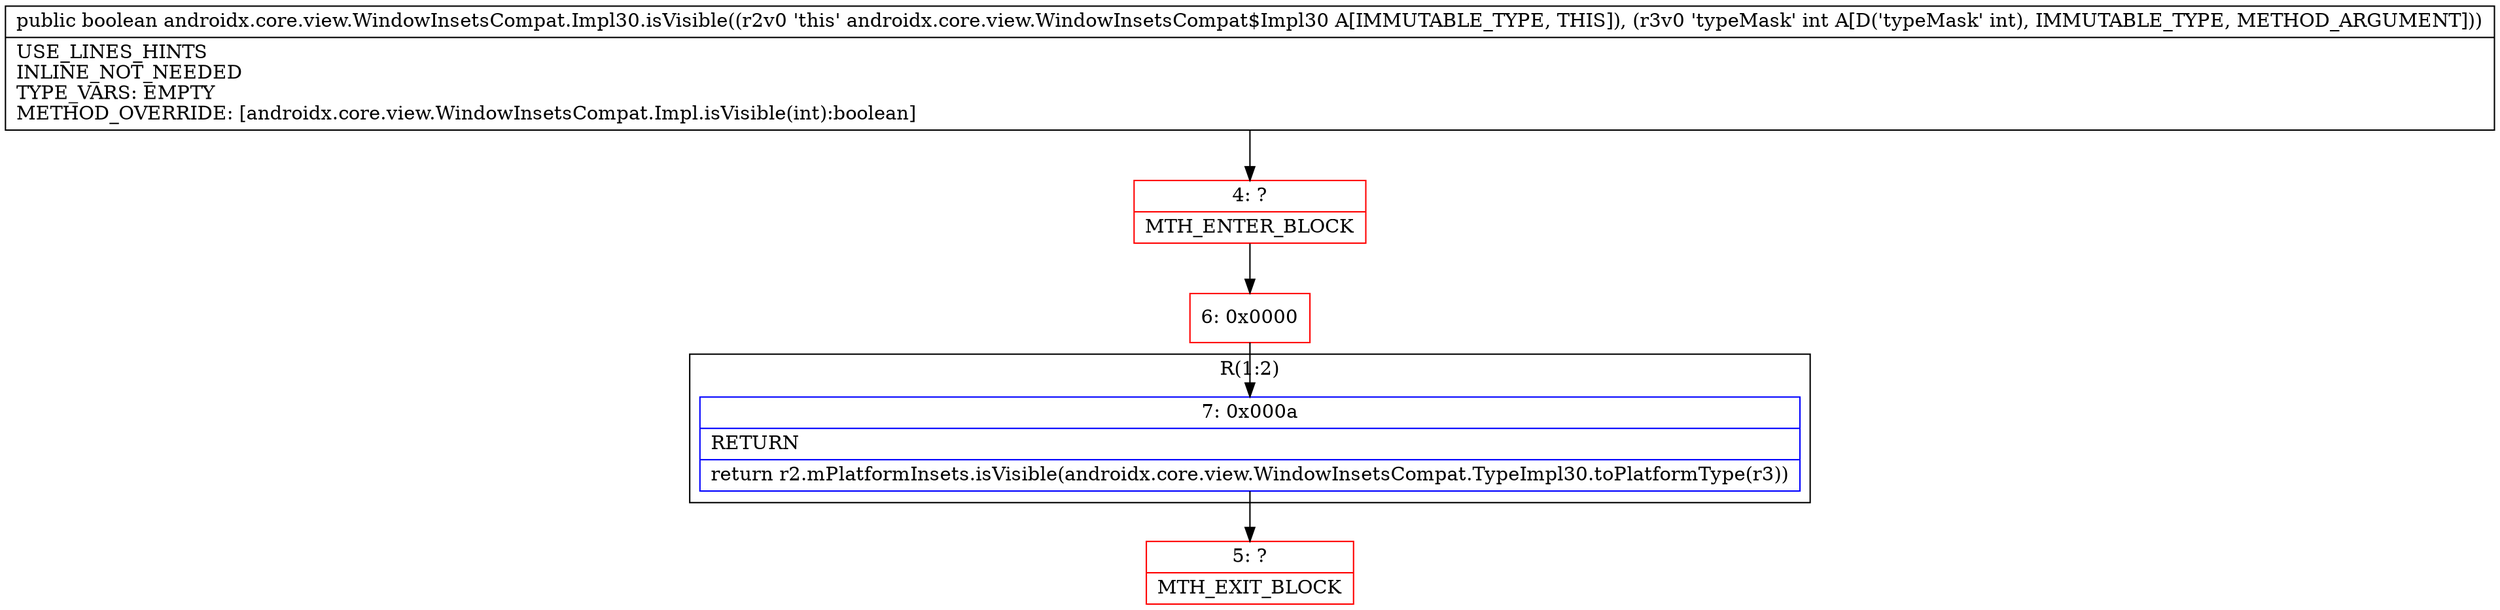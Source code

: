 digraph "CFG forandroidx.core.view.WindowInsetsCompat.Impl30.isVisible(I)Z" {
subgraph cluster_Region_1691476242 {
label = "R(1:2)";
node [shape=record,color=blue];
Node_7 [shape=record,label="{7\:\ 0x000a|RETURN\l|return r2.mPlatformInsets.isVisible(androidx.core.view.WindowInsetsCompat.TypeImpl30.toPlatformType(r3))\l}"];
}
Node_4 [shape=record,color=red,label="{4\:\ ?|MTH_ENTER_BLOCK\l}"];
Node_6 [shape=record,color=red,label="{6\:\ 0x0000}"];
Node_5 [shape=record,color=red,label="{5\:\ ?|MTH_EXIT_BLOCK\l}"];
MethodNode[shape=record,label="{public boolean androidx.core.view.WindowInsetsCompat.Impl30.isVisible((r2v0 'this' androidx.core.view.WindowInsetsCompat$Impl30 A[IMMUTABLE_TYPE, THIS]), (r3v0 'typeMask' int A[D('typeMask' int), IMMUTABLE_TYPE, METHOD_ARGUMENT]))  | USE_LINES_HINTS\lINLINE_NOT_NEEDED\lTYPE_VARS: EMPTY\lMETHOD_OVERRIDE: [androidx.core.view.WindowInsetsCompat.Impl.isVisible(int):boolean]\l}"];
MethodNode -> Node_4;Node_7 -> Node_5;
Node_4 -> Node_6;
Node_6 -> Node_7;
}

